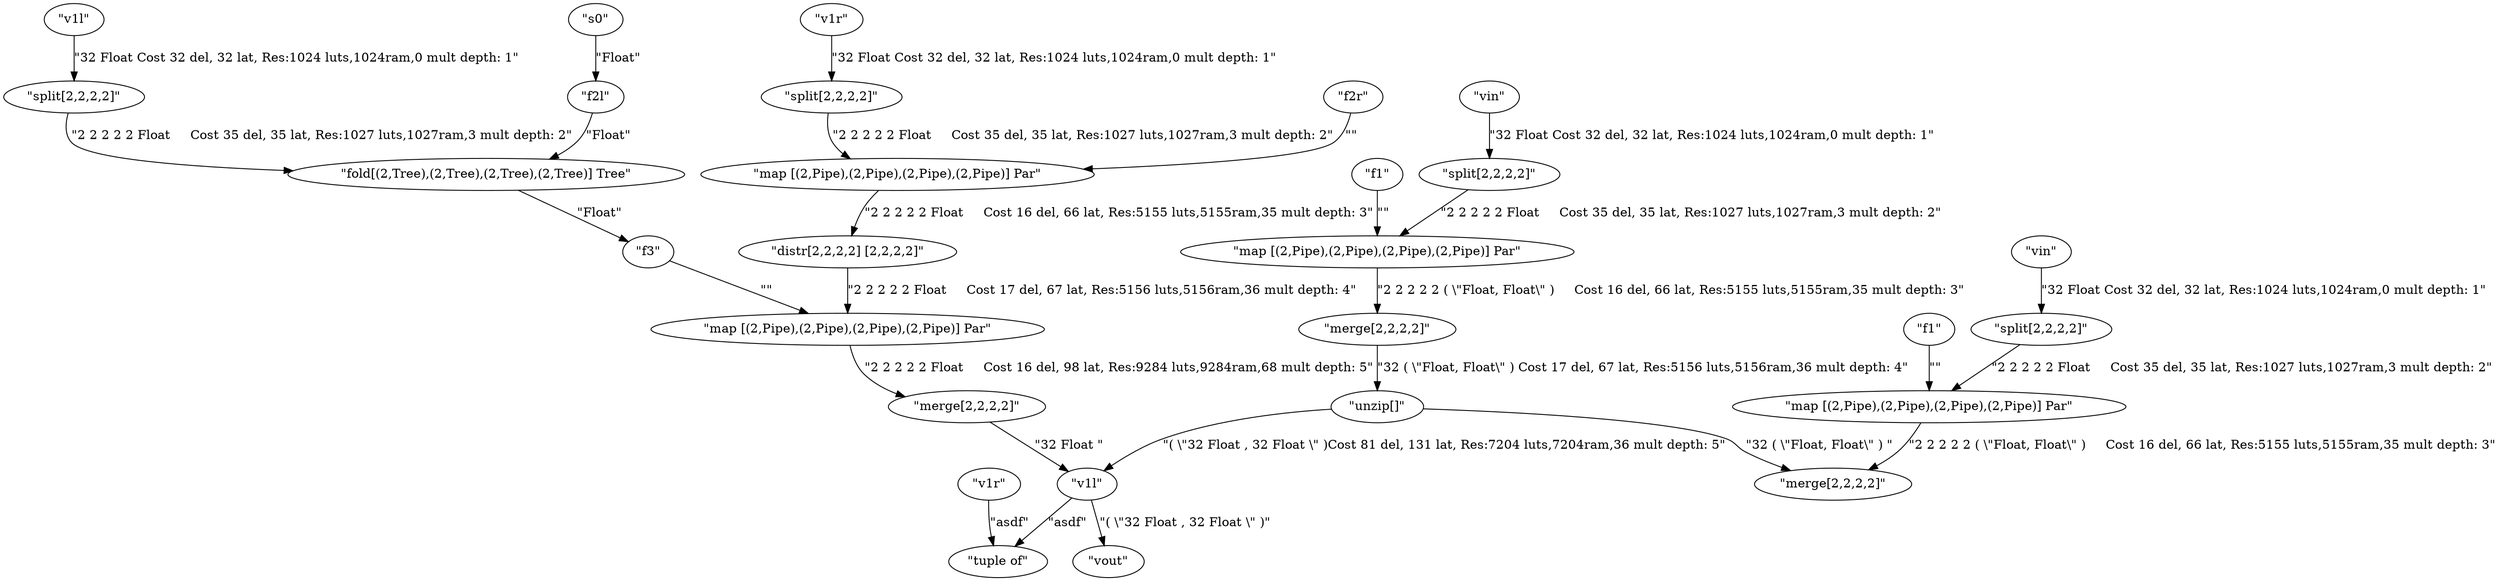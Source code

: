 digraph G {
u0[label="\"vout\""];
u37[label="\"v1l\""];
u38[label="\"v1r\""];
u39[label="\"tuple of\""];
u41[label="\"merge[2,2,2,2]\""];
u53[label="\"map [(2,Pipe),(2,Pipe),(2,Pipe),(2,Pipe)] Par\""];
u54[label="\"f3\""];
u58[label="\"fold[(2,Tree),(2,Tree),(2,Tree),(2,Tree)] Tree\""];
u59[label="\"f2l\""];
u60[label="\"s0\""];
u62[label="\"split[2,2,2,2]\""];
u63[label="\"v1l\""];
u65[label="\"distr[2,2,2,2] [2,2,2,2]\""];
u68[label="\"map [(2,Pipe),(2,Pipe),(2,Pipe),(2,Pipe)] Par\""];
u69[label="\"f2r\""];
u71[label="\"split[2,2,2,2]\""];
u72[label="\"v1r\""];
u83[label="\"unzip[]\""];
u85[label="\"merge[2,2,2,2]\""];
u88[label="\"map [(2,Pipe),(2,Pipe),(2,Pipe),(2,Pipe)] Par\""];
u89[label="\"f1\""];
u91[label="\"split[2,2,2,2]\""];
u92[label="\"vin\""];
u94[label="\"merge[2,2,2,2]\""];
u97[label="\"map [(2,Pipe),(2,Pipe),(2,Pipe),(2,Pipe)] Par\""];
u98[label="\"f1\""];
u100[label="\"split[2,2,2,2]\""];
u101[label="\"vin\""];
u37 -> u0[label="\"( \\\"32 Float , 32 Float \\\" )\""];
u37 -> u39[label="\"asdf\""];
u38 -> u39[label="\"asdf\""];
u41 -> u37[label="\"32 Float \""];
u53 -> u41[label="\"2 2 2 2 2 Float     Cost 16 del, 98 lat, Res:9284 luts,9284ram,68 mult depth: 5\""];
u54 -> u53[label="\"\""];
u58 -> u54[label="\"Float\""];
u59 -> u58[label="\"Float\""];
u60 -> u59[label="\"Float\""];
u62 -> u58[label="\"2 2 2 2 2 Float     Cost 35 del, 35 lat, Res:1027 luts,1027ram,3 mult depth: 2\""];
u63 -> u62[label="\"32 Float Cost 32 del, 32 lat, Res:1024 luts,1024ram,0 mult depth: 1\""];
u65 -> u53[label="\"2 2 2 2 2 Float     Cost 17 del, 67 lat, Res:5156 luts,5156ram,36 mult depth: 4\""];
u68 -> u65[label="\"2 2 2 2 2 Float     Cost 16 del, 66 lat, Res:5155 luts,5155ram,35 mult depth: 3\""];
u69 -> u68[label="\"\""];
u71 -> u68[label="\"2 2 2 2 2 Float     Cost 35 del, 35 lat, Res:1027 luts,1027ram,3 mult depth: 2\""];
u72 -> u71[label="\"32 Float Cost 32 del, 32 lat, Res:1024 luts,1024ram,0 mult depth: 1\""];
u83 -> u37[label="\"( \\\"32 Float , 32 Float \\\" )Cost 81 del, 131 lat, Res:7204 luts,7204ram,36 mult depth: 5\""];
u83 -> u85[label="\"32 ( \\\"Float, Float\\\" ) \""];
u88 -> u85[label="\"2 2 2 2 2 ( \\\"Float, Float\\\" )     Cost 16 del, 66 lat, Res:5155 luts,5155ram,35 mult depth: 3\""];
u89 -> u88[label="\"\""];
u91 -> u88[label="\"2 2 2 2 2 Float     Cost 35 del, 35 lat, Res:1027 luts,1027ram,3 mult depth: 2\""];
u92 -> u91[label="\"32 Float Cost 32 del, 32 lat, Res:1024 luts,1024ram,0 mult depth: 1\""];
u94 -> u83[label="\"32 ( \\\"Float, Float\\\" ) Cost 17 del, 67 lat, Res:5156 luts,5156ram,36 mult depth: 4\""];
u97 -> u94[label="\"2 2 2 2 2 ( \\\"Float, Float\\\" )     Cost 16 del, 66 lat, Res:5155 luts,5155ram,35 mult depth: 3\""];
u98 -> u97[label="\"\""];
u100 -> u97[label="\"2 2 2 2 2 Float     Cost 35 del, 35 lat, Res:1027 luts,1027ram,3 mult depth: 2\""];
u101 -> u100[label="\"32 Float Cost 32 del, 32 lat, Res:1024 luts,1024ram,0 mult depth: 1\""];

}
